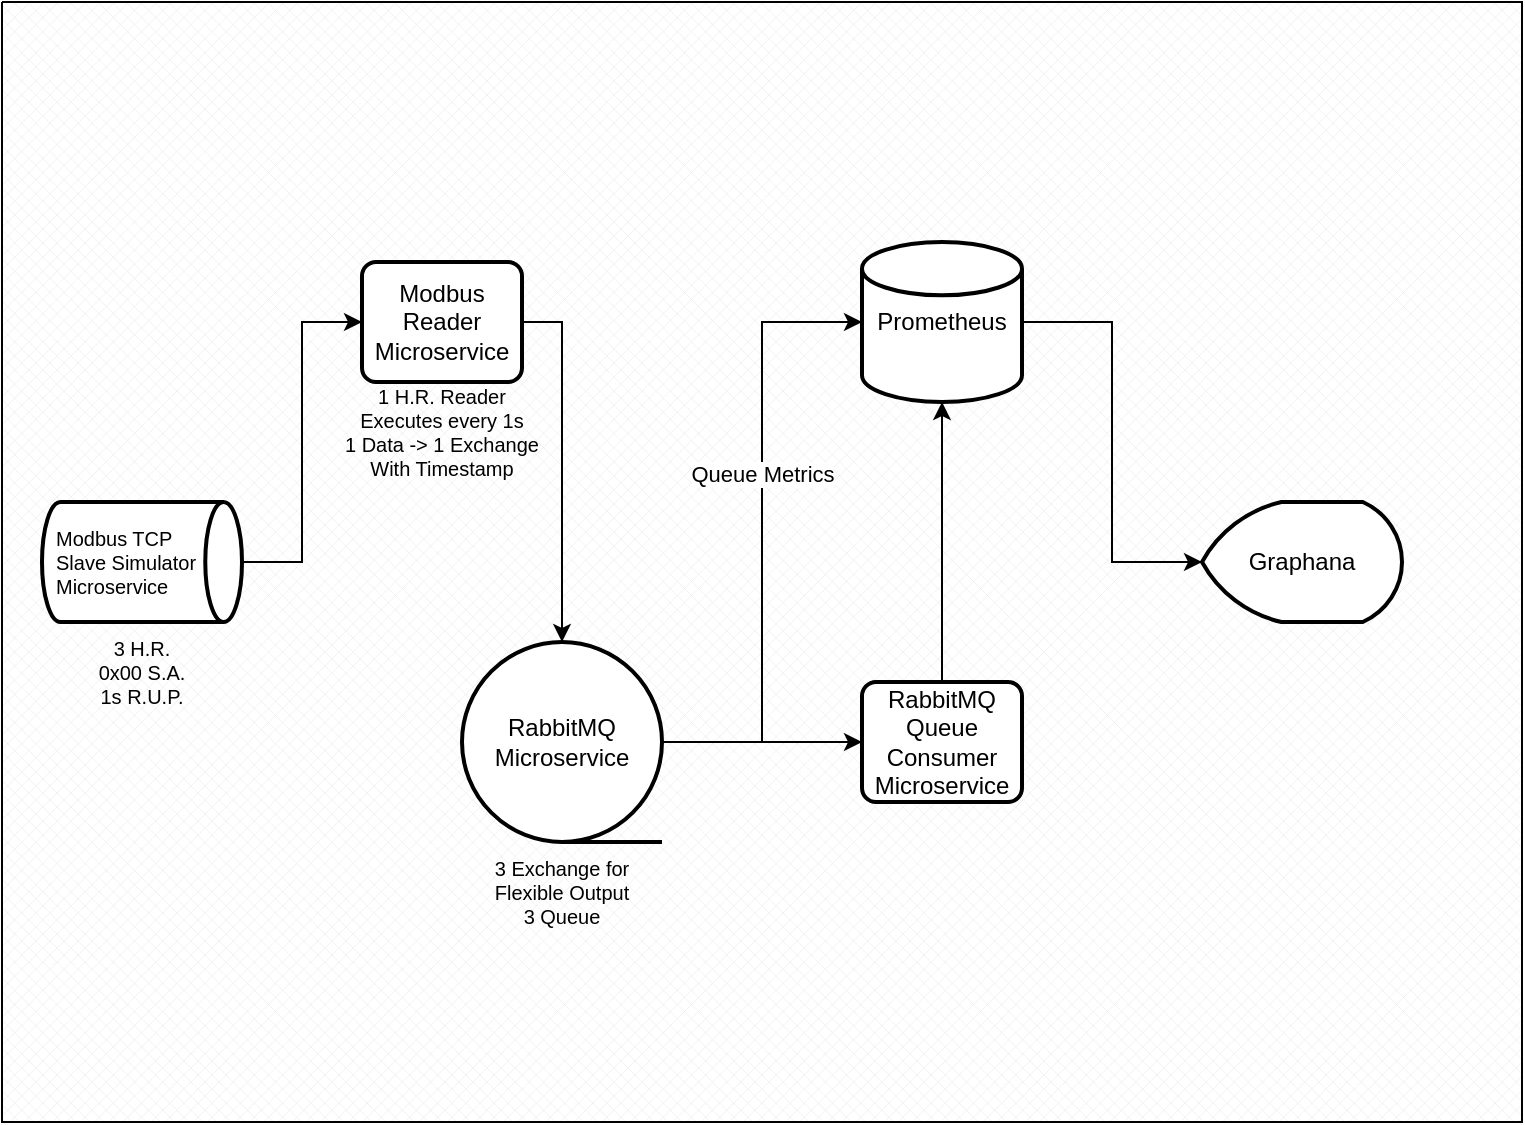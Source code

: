 <mxfile version="22.1.5" type="device">
  <diagram name="Page-1" id="iyPXEvSP8MVs31zQFToT">
    <mxGraphModel dx="954" dy="640" grid="1" gridSize="10" guides="1" tooltips="1" connect="1" arrows="1" fold="1" page="1" pageScale="1" pageWidth="850" pageHeight="1100" math="0" shadow="0">
      <root>
        <mxCell id="0" />
        <mxCell id="1" parent="0" />
        <mxCell id="0f5eWezWo_BUU3gNvSpf-1" value="" style="verticalLabelPosition=bottom;verticalAlign=top;html=1;shape=mxgraph.basic.patternFillRect;fillStyle=diagGrid;step=5;fillStrokeWidth=0.2;fillStrokeColor=#dddddd;movable=0;resizable=0;rotatable=0;deletable=0;editable=0;locked=1;connectable=0;" vertex="1" parent="1">
          <mxGeometry x="40" y="40" width="760" height="560" as="geometry" />
        </mxCell>
        <mxCell id="0f5eWezWo_BUU3gNvSpf-2" value="" style="shape=image;html=1;verticalAlign=top;verticalLabelPosition=bottom;labelBackgroundColor=#ffffff;imageAspect=0;aspect=fixed;image=https://cdn1.iconfinder.com/data/icons/ionicons-fill-vol-2/512/logo-docker-128.png" vertex="1" parent="1">
          <mxGeometry x="50" y="50" width="50" height="50" as="geometry" />
        </mxCell>
        <mxCell id="0f5eWezWo_BUU3gNvSpf-8" style="edgeStyle=orthogonalEdgeStyle;rounded=0;orthogonalLoop=1;jettySize=auto;html=1;entryX=0;entryY=0.5;entryDx=0;entryDy=0;" edge="1" parent="1" source="0f5eWezWo_BUU3gNvSpf-3" target="0f5eWezWo_BUU3gNvSpf-5">
          <mxGeometry relative="1" as="geometry" />
        </mxCell>
        <mxCell id="0f5eWezWo_BUU3gNvSpf-3" value="Modbus TCP&lt;br&gt;Slave Simulator Microservice" style="strokeWidth=2;html=1;shape=mxgraph.flowchart.direct_data;whiteSpace=wrap;fontSize=10;align=left;spacingLeft=5;" vertex="1" parent="1">
          <mxGeometry x="60" y="290" width="100" height="60" as="geometry" />
        </mxCell>
        <mxCell id="0f5eWezWo_BUU3gNvSpf-4" value="3 H.R.&lt;br style=&quot;font-size: 10px;&quot;&gt;0x00 S.A.&lt;br style=&quot;font-size: 10px;&quot;&gt;1s R.U.P." style="text;html=1;strokeColor=none;fillColor=none;align=center;verticalAlign=middle;whiteSpace=wrap;rounded=0;fontSize=10;" vertex="1" parent="1">
          <mxGeometry x="60" y="350" width="100" height="50" as="geometry" />
        </mxCell>
        <mxCell id="0f5eWezWo_BUU3gNvSpf-10" style="edgeStyle=orthogonalEdgeStyle;rounded=0;orthogonalLoop=1;jettySize=auto;html=1;entryX=0.5;entryY=0;entryDx=0;entryDy=0;entryPerimeter=0;" edge="1" parent="1" source="0f5eWezWo_BUU3gNvSpf-5" target="0f5eWezWo_BUU3gNvSpf-9">
          <mxGeometry relative="1" as="geometry">
            <mxPoint x="320" y="220" as="targetPoint" />
            <Array as="points">
              <mxPoint x="320" y="200" />
            </Array>
          </mxGeometry>
        </mxCell>
        <mxCell id="0f5eWezWo_BUU3gNvSpf-5" value="Modbus Reader&lt;br&gt;Microservice" style="rounded=1;whiteSpace=wrap;html=1;absoluteArcSize=1;arcSize=14;strokeWidth=2;" vertex="1" parent="1">
          <mxGeometry x="220" y="170" width="80" height="60" as="geometry" />
        </mxCell>
        <mxCell id="0f5eWezWo_BUU3gNvSpf-6" value="1 H.R. Reader&lt;br&gt;Executes every 1s&lt;br&gt;1 Data -&amp;gt; 1 Exchange&lt;br&gt;With Timestamp" style="text;html=1;strokeColor=none;fillColor=none;align=center;verticalAlign=middle;whiteSpace=wrap;rounded=0;fontSize=10;" vertex="1" parent="1">
          <mxGeometry x="210" y="230" width="100" height="50" as="geometry" />
        </mxCell>
        <mxCell id="0f5eWezWo_BUU3gNvSpf-13" style="edgeStyle=orthogonalEdgeStyle;rounded=0;orthogonalLoop=1;jettySize=auto;html=1;entryX=0;entryY=0.5;entryDx=0;entryDy=0;" edge="1" parent="1" source="0f5eWezWo_BUU3gNvSpf-9" target="0f5eWezWo_BUU3gNvSpf-12">
          <mxGeometry relative="1" as="geometry" />
        </mxCell>
        <mxCell id="0f5eWezWo_BUU3gNvSpf-9" value="RabbitMQ Microservice" style="strokeWidth=2;html=1;shape=mxgraph.flowchart.sequential_data;whiteSpace=wrap;" vertex="1" parent="1">
          <mxGeometry x="270" y="360" width="100" height="100" as="geometry" />
        </mxCell>
        <mxCell id="0f5eWezWo_BUU3gNvSpf-11" value="3 Exchange for Flexible Output&lt;br&gt;3 Queue" style="text;html=1;strokeColor=none;fillColor=none;align=center;verticalAlign=middle;whiteSpace=wrap;rounded=0;fontSize=10;" vertex="1" parent="1">
          <mxGeometry x="270" y="460" width="100" height="50" as="geometry" />
        </mxCell>
        <mxCell id="0f5eWezWo_BUU3gNvSpf-12" value="RabbitMQ Queue Consumer Microservice" style="rounded=1;whiteSpace=wrap;html=1;absoluteArcSize=1;arcSize=14;strokeWidth=2;" vertex="1" parent="1">
          <mxGeometry x="470" y="380" width="80" height="60" as="geometry" />
        </mxCell>
        <mxCell id="0f5eWezWo_BUU3gNvSpf-14" value="Prometheus" style="strokeWidth=2;html=1;shape=mxgraph.flowchart.database;whiteSpace=wrap;" vertex="1" parent="1">
          <mxGeometry x="470" y="160" width="80" height="80" as="geometry" />
        </mxCell>
        <mxCell id="0f5eWezWo_BUU3gNvSpf-15" value="Graphana" style="strokeWidth=2;html=1;shape=mxgraph.flowchart.display;whiteSpace=wrap;" vertex="1" parent="1">
          <mxGeometry x="640" y="290" width="100" height="60" as="geometry" />
        </mxCell>
        <mxCell id="0f5eWezWo_BUU3gNvSpf-16" style="edgeStyle=orthogonalEdgeStyle;rounded=0;orthogonalLoop=1;jettySize=auto;html=1;entryX=0.5;entryY=1;entryDx=0;entryDy=0;entryPerimeter=0;" edge="1" parent="1" source="0f5eWezWo_BUU3gNvSpf-12" target="0f5eWezWo_BUU3gNvSpf-14">
          <mxGeometry relative="1" as="geometry" />
        </mxCell>
        <mxCell id="0f5eWezWo_BUU3gNvSpf-17" style="edgeStyle=orthogonalEdgeStyle;rounded=0;orthogonalLoop=1;jettySize=auto;html=1;entryX=0;entryY=0.5;entryDx=0;entryDy=0;entryPerimeter=0;" edge="1" parent="1" source="0f5eWezWo_BUU3gNvSpf-14" target="0f5eWezWo_BUU3gNvSpf-15">
          <mxGeometry relative="1" as="geometry" />
        </mxCell>
        <mxCell id="0f5eWezWo_BUU3gNvSpf-18" style="edgeStyle=orthogonalEdgeStyle;rounded=0;orthogonalLoop=1;jettySize=auto;html=1;entryX=0;entryY=0.5;entryDx=0;entryDy=0;entryPerimeter=0;" edge="1" parent="1" source="0f5eWezWo_BUU3gNvSpf-9" target="0f5eWezWo_BUU3gNvSpf-14">
          <mxGeometry relative="1" as="geometry">
            <Array as="points">
              <mxPoint x="420" y="410" />
              <mxPoint x="420" y="200" />
            </Array>
          </mxGeometry>
        </mxCell>
        <mxCell id="0f5eWezWo_BUU3gNvSpf-19" value="Queue Metrics" style="edgeLabel;html=1;align=center;verticalAlign=middle;resizable=0;points=[];" vertex="1" connectable="0" parent="0f5eWezWo_BUU3gNvSpf-18">
          <mxGeometry x="0.187" relative="1" as="geometry">
            <mxPoint as="offset" />
          </mxGeometry>
        </mxCell>
      </root>
    </mxGraphModel>
  </diagram>
</mxfile>
